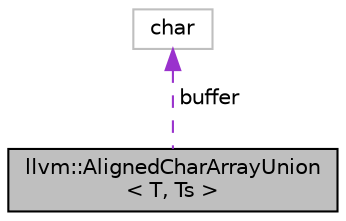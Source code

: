 digraph "llvm::AlignedCharArrayUnion&lt; T, Ts &gt;"
{
 // LATEX_PDF_SIZE
  bgcolor="transparent";
  edge [fontname="Helvetica",fontsize="10",labelfontname="Helvetica",labelfontsize="10"];
  node [fontname="Helvetica",fontsize="10",shape=record];
  Node1 [label="llvm::AlignedCharArrayUnion\l\< T, Ts \>",height=0.2,width=0.4,color="black", fillcolor="grey75", style="filled", fontcolor="black",tooltip="A suitably aligned and sized character array member which can hold elements of any type."];
  Node2 -> Node1 [dir="back",color="darkorchid3",fontsize="10",style="dashed",label=" buffer" ,fontname="Helvetica"];
  Node2 [label="char",height=0.2,width=0.4,color="grey75",tooltip=" "];
}
